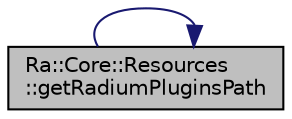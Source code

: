 digraph "Ra::Core::Resources::getRadiumPluginsPath"
{
 // INTERACTIVE_SVG=YES
 // LATEX_PDF_SIZE
  edge [fontname="Helvetica",fontsize="10",labelfontname="Helvetica",labelfontsize="10"];
  node [fontname="Helvetica",fontsize="10",shape=record];
  rankdir="LR";
  Node1 [label="Ra::Core::Resources\l::getRadiumPluginsPath",height=0.2,width=0.4,color="black", fillcolor="grey75", style="filled", fontcolor="black",tooltip="Get the path of Radium embedded plugins."];
  Node1 -> Node1 [color="midnightblue",fontsize="10",style="solid",fontname="Helvetica"];
}
